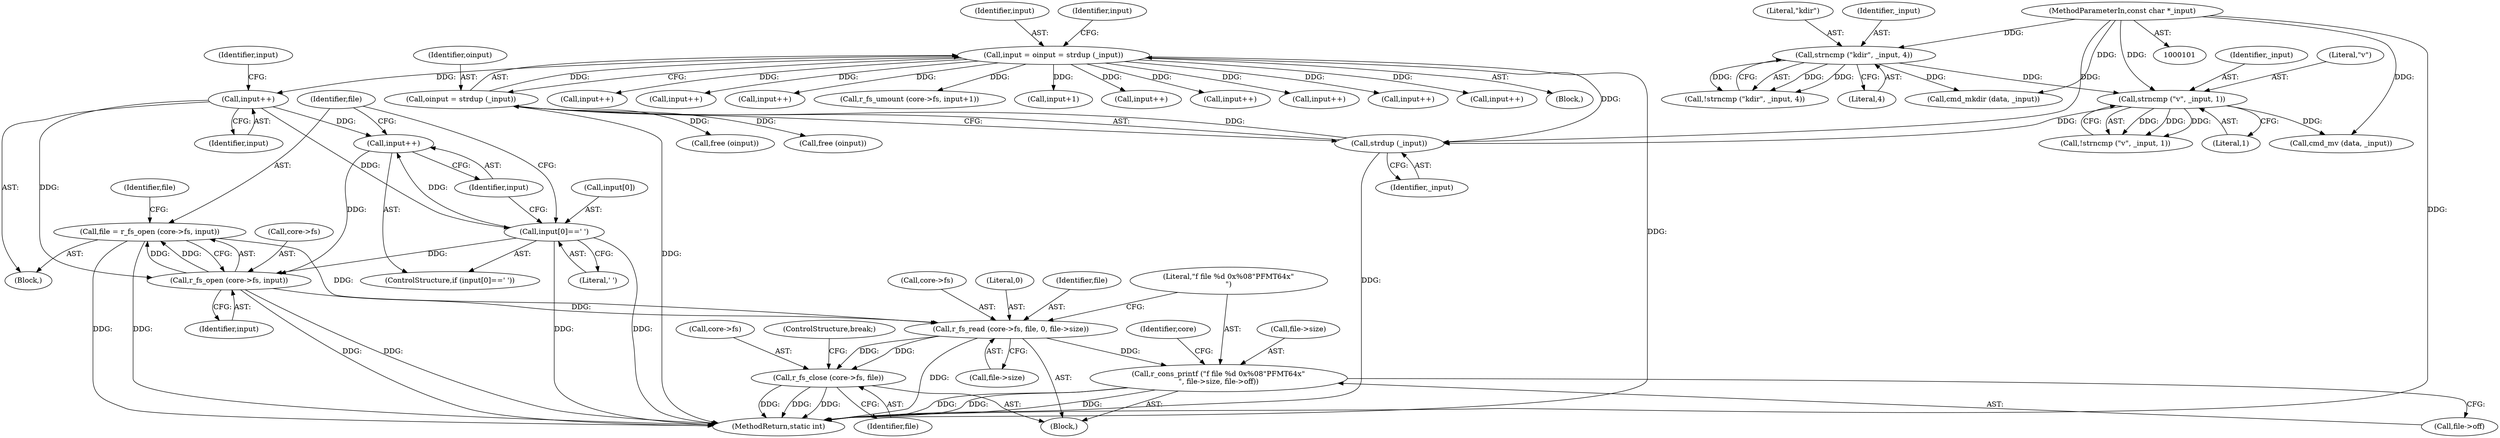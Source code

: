 digraph "0_radare2_65000a7fd9eea62359e6d6714f17b94a99a82edd@pointer" {
"1000421" [label="(Call,file = r_fs_open (core->fs, input))"];
"1000423" [label="(Call,r_fs_open (core->fs, input))"];
"1000411" [label="(Call,input++)"];
"1000147" [label="(Call,input = oinput = strdup (_input))"];
"1000149" [label="(Call,oinput = strdup (_input))"];
"1000151" [label="(Call,strdup (_input))"];
"1000138" [label="(Call,strncmp (\"v\", _input, 1))"];
"1000127" [label="(Call,strncmp (\"kdir\", _input, 4))"];
"1000103" [label="(MethodParameterIn,const char *_input)"];
"1000419" [label="(Call,input++)"];
"1000414" [label="(Call,input[0]==' ')"];
"1000431" [label="(Call,r_fs_read (core->fs, file, 0, file->size))"];
"1000440" [label="(Call,r_cons_printf (\"f file %d 0x%08\"PFMT64x\"\n\", file->size, file->off))"];
"1000448" [label="(Call,r_fs_close (core->fs, file))"];
"1000133" [label="(Call,cmd_mkdir (data, _input))"];
"1000532" [label="(Call,input++)"];
"1000452" [label="(Identifier,file)"];
"1000440" [label="(Call,r_cons_printf (\"f file %d 0x%08\"PFMT64x\"\n\", file->size, file->off))"];
"1000156" [label="(Block,)"];
"1000137" [label="(Call,!strncmp (\"v\", _input, 1))"];
"1000128" [label="(Literal,\"kdir\")"];
"1000584" [label="(Call,input++)"];
"1000150" [label="(Identifier,oinput)"];
"1000141" [label="(Literal,1)"];
"1000420" [label="(Identifier,input)"];
"1000436" [label="(Literal,0)"];
"1000411" [label="(Call,input++)"];
"1000416" [label="(Identifier,input)"];
"1000435" [label="(Identifier,file)"];
"1000458" [label="(Call,input++)"];
"1000155" [label="(Identifier,input)"];
"1000253" [label="(Call,r_fs_umount (core->fs, input+1))"];
"1000424" [label="(Call,core->fs)"];
"1000152" [label="(Identifier,_input)"];
"1000429" [label="(Identifier,file)"];
"1000257" [label="(Call,input+1)"];
"1000140" [label="(Identifier,_input)"];
"1000441" [label="(Literal,\"f file %d 0x%08\"PFMT64x\"\n\")"];
"1000344" [label="(Call,input++)"];
"1000129" [label="(Identifier,_input)"];
"1000418" [label="(Literal,' ')"];
"1000138" [label="(Call,strncmp (\"v\", _input, 1))"];
"1000442" [label="(Call,file->size)"];
"1000127" [label="(Call,strncmp (\"kdir\", _input, 4))"];
"1000419" [label="(Call,input++)"];
"1000126" [label="(Call,!strncmp (\"kdir\", _input, 4))"];
"1000144" [label="(Call,cmd_mv (data, _input))"];
"1000130" [label="(Literal,4)"];
"1000415" [label="(Call,input[0])"];
"1000672" [label="(Call,free (oinput))"];
"1000431" [label="(Call,r_fs_read (core->fs, file, 0, file->size))"];
"1000413" [label="(ControlStructure,if (input[0]==' '))"];
"1000103" [label="(MethodParameterIn,const char *_input)"];
"1000432" [label="(Call,core->fs)"];
"1000639" [label="(Call,free (oinput))"];
"1000676" [label="(MethodReturn,static int)"];
"1000139" [label="(Literal,\"v\")"];
"1000158" [label="(Call,input++)"];
"1000437" [label="(Call,file->size)"];
"1000148" [label="(Identifier,input)"];
"1000149" [label="(Call,oinput = strdup (_input))"];
"1000456" [label="(ControlStructure,break;)"];
"1000450" [label="(Identifier,core)"];
"1000412" [label="(Identifier,input)"];
"1000430" [label="(Block,)"];
"1000421" [label="(Call,file = r_fs_open (core->fs, input))"];
"1000543" [label="(Call,input++)"];
"1000445" [label="(Call,file->off)"];
"1000422" [label="(Identifier,file)"];
"1000448" [label="(Call,r_fs_close (core->fs, file))"];
"1000427" [label="(Identifier,input)"];
"1000147" [label="(Call,input = oinput = strdup (_input))"];
"1000307" [label="(Call,input++)"];
"1000643" [label="(Call,input++)"];
"1000449" [label="(Call,core->fs)"];
"1000104" [label="(Block,)"];
"1000151" [label="(Call,strdup (_input))"];
"1000423" [label="(Call,r_fs_open (core->fs, input))"];
"1000414" [label="(Call,input[0]==' ')"];
"1000421" -> "1000156"  [label="AST: "];
"1000421" -> "1000423"  [label="CFG: "];
"1000422" -> "1000421"  [label="AST: "];
"1000423" -> "1000421"  [label="AST: "];
"1000429" -> "1000421"  [label="CFG: "];
"1000421" -> "1000676"  [label="DDG: "];
"1000421" -> "1000676"  [label="DDG: "];
"1000423" -> "1000421"  [label="DDG: "];
"1000423" -> "1000421"  [label="DDG: "];
"1000421" -> "1000431"  [label="DDG: "];
"1000423" -> "1000427"  [label="CFG: "];
"1000424" -> "1000423"  [label="AST: "];
"1000427" -> "1000423"  [label="AST: "];
"1000423" -> "1000676"  [label="DDG: "];
"1000423" -> "1000676"  [label="DDG: "];
"1000411" -> "1000423"  [label="DDG: "];
"1000419" -> "1000423"  [label="DDG: "];
"1000414" -> "1000423"  [label="DDG: "];
"1000423" -> "1000431"  [label="DDG: "];
"1000411" -> "1000156"  [label="AST: "];
"1000411" -> "1000412"  [label="CFG: "];
"1000412" -> "1000411"  [label="AST: "];
"1000416" -> "1000411"  [label="CFG: "];
"1000147" -> "1000411"  [label="DDG: "];
"1000411" -> "1000414"  [label="DDG: "];
"1000411" -> "1000419"  [label="DDG: "];
"1000147" -> "1000104"  [label="AST: "];
"1000147" -> "1000149"  [label="CFG: "];
"1000148" -> "1000147"  [label="AST: "];
"1000149" -> "1000147"  [label="AST: "];
"1000155" -> "1000147"  [label="CFG: "];
"1000147" -> "1000676"  [label="DDG: "];
"1000149" -> "1000147"  [label="DDG: "];
"1000151" -> "1000147"  [label="DDG: "];
"1000147" -> "1000158"  [label="DDG: "];
"1000147" -> "1000253"  [label="DDG: "];
"1000147" -> "1000257"  [label="DDG: "];
"1000147" -> "1000307"  [label="DDG: "];
"1000147" -> "1000344"  [label="DDG: "];
"1000147" -> "1000458"  [label="DDG: "];
"1000147" -> "1000532"  [label="DDG: "];
"1000147" -> "1000543"  [label="DDG: "];
"1000147" -> "1000584"  [label="DDG: "];
"1000147" -> "1000643"  [label="DDG: "];
"1000149" -> "1000151"  [label="CFG: "];
"1000150" -> "1000149"  [label="AST: "];
"1000151" -> "1000149"  [label="AST: "];
"1000149" -> "1000676"  [label="DDG: "];
"1000151" -> "1000149"  [label="DDG: "];
"1000149" -> "1000639"  [label="DDG: "];
"1000149" -> "1000672"  [label="DDG: "];
"1000151" -> "1000152"  [label="CFG: "];
"1000152" -> "1000151"  [label="AST: "];
"1000151" -> "1000676"  [label="DDG: "];
"1000138" -> "1000151"  [label="DDG: "];
"1000103" -> "1000151"  [label="DDG: "];
"1000138" -> "1000137"  [label="AST: "];
"1000138" -> "1000141"  [label="CFG: "];
"1000139" -> "1000138"  [label="AST: "];
"1000140" -> "1000138"  [label="AST: "];
"1000141" -> "1000138"  [label="AST: "];
"1000137" -> "1000138"  [label="CFG: "];
"1000138" -> "1000137"  [label="DDG: "];
"1000138" -> "1000137"  [label="DDG: "];
"1000138" -> "1000137"  [label="DDG: "];
"1000127" -> "1000138"  [label="DDG: "];
"1000103" -> "1000138"  [label="DDG: "];
"1000138" -> "1000144"  [label="DDG: "];
"1000127" -> "1000126"  [label="AST: "];
"1000127" -> "1000130"  [label="CFG: "];
"1000128" -> "1000127"  [label="AST: "];
"1000129" -> "1000127"  [label="AST: "];
"1000130" -> "1000127"  [label="AST: "];
"1000126" -> "1000127"  [label="CFG: "];
"1000127" -> "1000126"  [label="DDG: "];
"1000127" -> "1000126"  [label="DDG: "];
"1000127" -> "1000126"  [label="DDG: "];
"1000103" -> "1000127"  [label="DDG: "];
"1000127" -> "1000133"  [label="DDG: "];
"1000103" -> "1000101"  [label="AST: "];
"1000103" -> "1000676"  [label="DDG: "];
"1000103" -> "1000133"  [label="DDG: "];
"1000103" -> "1000144"  [label="DDG: "];
"1000419" -> "1000413"  [label="AST: "];
"1000419" -> "1000420"  [label="CFG: "];
"1000420" -> "1000419"  [label="AST: "];
"1000422" -> "1000419"  [label="CFG: "];
"1000414" -> "1000419"  [label="DDG: "];
"1000414" -> "1000413"  [label="AST: "];
"1000414" -> "1000418"  [label="CFG: "];
"1000415" -> "1000414"  [label="AST: "];
"1000418" -> "1000414"  [label="AST: "];
"1000420" -> "1000414"  [label="CFG: "];
"1000422" -> "1000414"  [label="CFG: "];
"1000414" -> "1000676"  [label="DDG: "];
"1000414" -> "1000676"  [label="DDG: "];
"1000431" -> "1000430"  [label="AST: "];
"1000431" -> "1000437"  [label="CFG: "];
"1000432" -> "1000431"  [label="AST: "];
"1000435" -> "1000431"  [label="AST: "];
"1000436" -> "1000431"  [label="AST: "];
"1000437" -> "1000431"  [label="AST: "];
"1000441" -> "1000431"  [label="CFG: "];
"1000431" -> "1000676"  [label="DDG: "];
"1000431" -> "1000440"  [label="DDG: "];
"1000431" -> "1000448"  [label="DDG: "];
"1000431" -> "1000448"  [label="DDG: "];
"1000440" -> "1000430"  [label="AST: "];
"1000440" -> "1000445"  [label="CFG: "];
"1000441" -> "1000440"  [label="AST: "];
"1000442" -> "1000440"  [label="AST: "];
"1000445" -> "1000440"  [label="AST: "];
"1000450" -> "1000440"  [label="CFG: "];
"1000440" -> "1000676"  [label="DDG: "];
"1000440" -> "1000676"  [label="DDG: "];
"1000440" -> "1000676"  [label="DDG: "];
"1000448" -> "1000430"  [label="AST: "];
"1000448" -> "1000452"  [label="CFG: "];
"1000449" -> "1000448"  [label="AST: "];
"1000452" -> "1000448"  [label="AST: "];
"1000456" -> "1000448"  [label="CFG: "];
"1000448" -> "1000676"  [label="DDG: "];
"1000448" -> "1000676"  [label="DDG: "];
"1000448" -> "1000676"  [label="DDG: "];
}
